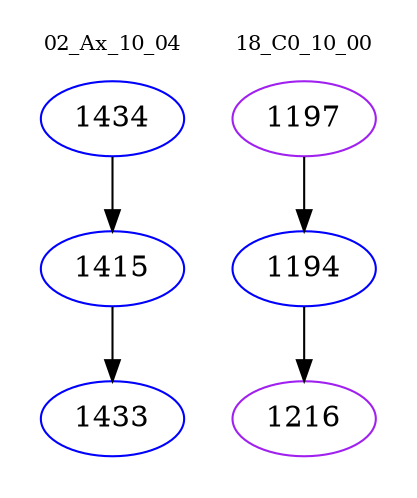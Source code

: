 digraph{
subgraph cluster_0 {
color = white
label = "02_Ax_10_04";
fontsize=10;
T0_1434 [label="1434", color="blue"]
T0_1434 -> T0_1415 [color="black"]
T0_1415 [label="1415", color="blue"]
T0_1415 -> T0_1433 [color="black"]
T0_1433 [label="1433", color="blue"]
}
subgraph cluster_1 {
color = white
label = "18_C0_10_00";
fontsize=10;
T1_1197 [label="1197", color="purple"]
T1_1197 -> T1_1194 [color="black"]
T1_1194 [label="1194", color="blue"]
T1_1194 -> T1_1216 [color="black"]
T1_1216 [label="1216", color="purple"]
}
}
